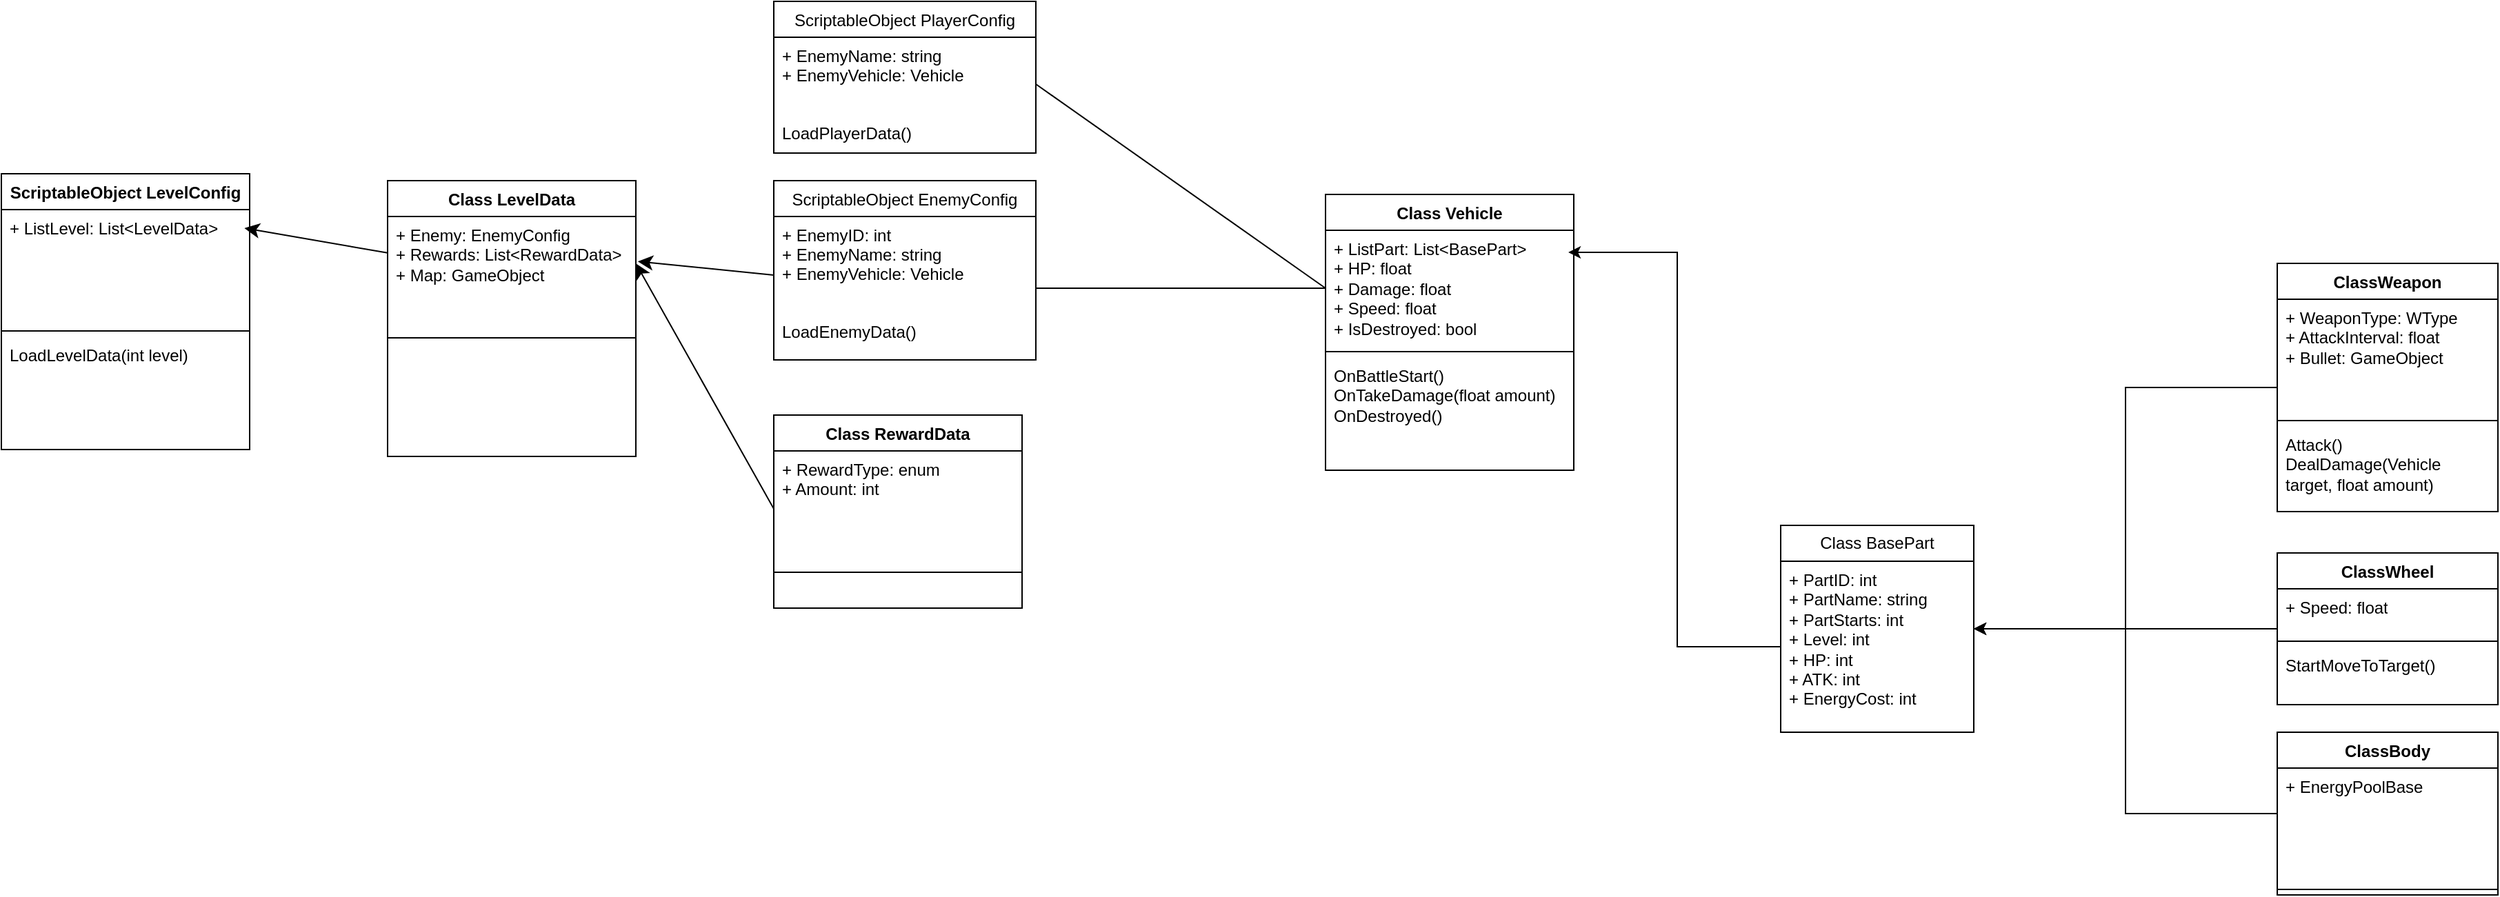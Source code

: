 <mxfile version="26.2.15">
  <diagram id="C5RBs43oDa-KdzZeNtuy" name="Page-1">
    <mxGraphModel dx="2432" dy="1032" grid="1" gridSize="10" guides="1" tooltips="1" connect="1" arrows="1" fold="1" page="1" pageScale="1" pageWidth="827" pageHeight="1169" math="0" shadow="0">
      <root>
        <mxCell id="WIyWlLk6GJQsqaUBKTNV-0" />
        <mxCell id="WIyWlLk6GJQsqaUBKTNV-1" parent="WIyWlLk6GJQsqaUBKTNV-0" />
        <mxCell id="vGl0djAeYZSiZAJhuoVe-0" value="ScriptableObject EnemyConfig" style="swimlane;fontStyle=0;align=center;verticalAlign=top;childLayout=stackLayout;horizontal=1;startSize=26;horizontalStack=0;resizeParent=1;resizeLast=0;collapsible=1;marginBottom=0;rounded=0;shadow=0;strokeWidth=1;" vertex="1" parent="WIyWlLk6GJQsqaUBKTNV-1">
          <mxGeometry x="180" y="590" width="190" height="130" as="geometry">
            <mxRectangle x="550" y="140" width="160" height="26" as="alternateBounds" />
          </mxGeometry>
        </mxCell>
        <mxCell id="vGl0djAeYZSiZAJhuoVe-1" value="+ EnemyID: int&#xa;+ EnemyName: string&#xa;+ EnemyVehicle: Vehicle&#xa;&#xa;&#xa;LoadEnemyData()" style="text;align=left;verticalAlign=top;spacingLeft=4;spacingRight=4;overflow=hidden;rotatable=0;points=[[0,0.5],[1,0.5]];portConstraint=eastwest;" vertex="1" parent="vGl0djAeYZSiZAJhuoVe-0">
          <mxGeometry y="26" width="190" height="104" as="geometry" />
        </mxCell>
        <mxCell id="vGl0djAeYZSiZAJhuoVe-9" value="Class BasePart" style="swimlane;fontStyle=0;childLayout=stackLayout;horizontal=1;startSize=26;fillColor=none;horizontalStack=0;resizeParent=1;resizeParentMax=0;resizeLast=0;collapsible=1;marginBottom=0;whiteSpace=wrap;html=1;" vertex="1" parent="WIyWlLk6GJQsqaUBKTNV-1">
          <mxGeometry x="910" y="840" width="140" height="150" as="geometry" />
        </mxCell>
        <mxCell id="vGl0djAeYZSiZAJhuoVe-10" value="+ PartID: int&lt;div&gt;+ PartName: string&lt;/div&gt;&lt;div&gt;+ PartStarts: int&lt;/div&gt;&lt;div&gt;+ Level: int&lt;/div&gt;&lt;div&gt;+ HP: int&lt;/div&gt;&lt;div&gt;+ ATK: int&lt;/div&gt;&lt;div&gt;+ EnergyCost: int&lt;/div&gt;" style="text;strokeColor=none;fillColor=none;align=left;verticalAlign=top;spacingLeft=4;spacingRight=4;overflow=hidden;rotatable=0;points=[[0,0.5],[1,0.5]];portConstraint=eastwest;whiteSpace=wrap;html=1;" vertex="1" parent="vGl0djAeYZSiZAJhuoVe-9">
          <mxGeometry y="26" width="140" height="124" as="geometry" />
        </mxCell>
        <mxCell id="vGl0djAeYZSiZAJhuoVe-11" style="edgeStyle=orthogonalEdgeStyle;rounded=0;orthogonalLoop=1;jettySize=auto;html=1;" edge="1" parent="WIyWlLk6GJQsqaUBKTNV-1" source="vGl0djAeYZSiZAJhuoVe-12" target="vGl0djAeYZSiZAJhuoVe-9">
          <mxGeometry relative="1" as="geometry">
            <mxPoint x="1140" y="910" as="targetPoint" />
            <Array as="points">
              <mxPoint x="1160" y="740" />
              <mxPoint x="1160" y="915" />
            </Array>
          </mxGeometry>
        </mxCell>
        <mxCell id="vGl0djAeYZSiZAJhuoVe-12" value="ClassWeapon" style="swimlane;fontStyle=1;align=center;verticalAlign=top;childLayout=stackLayout;horizontal=1;startSize=26;horizontalStack=0;resizeParent=1;resizeParentMax=0;resizeLast=0;collapsible=1;marginBottom=0;whiteSpace=wrap;html=1;" vertex="1" parent="WIyWlLk6GJQsqaUBKTNV-1">
          <mxGeometry x="1270" y="650" width="160" height="180" as="geometry" />
        </mxCell>
        <mxCell id="vGl0djAeYZSiZAJhuoVe-13" value="+ WeaponType: WType&lt;div&gt;+ AttackInterval: float&lt;/div&gt;&lt;div&gt;+ Bullet: GameObject&lt;/div&gt;" style="text;strokeColor=none;fillColor=none;align=left;verticalAlign=top;spacingLeft=4;spacingRight=4;overflow=hidden;rotatable=0;points=[[0,0.5],[1,0.5]];portConstraint=eastwest;whiteSpace=wrap;html=1;" vertex="1" parent="vGl0djAeYZSiZAJhuoVe-12">
          <mxGeometry y="26" width="160" height="84" as="geometry" />
        </mxCell>
        <mxCell id="vGl0djAeYZSiZAJhuoVe-14" value="" style="line;strokeWidth=1;fillColor=none;align=left;verticalAlign=middle;spacingTop=-1;spacingLeft=3;spacingRight=3;rotatable=0;labelPosition=right;points=[];portConstraint=eastwest;strokeColor=inherit;" vertex="1" parent="vGl0djAeYZSiZAJhuoVe-12">
          <mxGeometry y="110" width="160" height="8" as="geometry" />
        </mxCell>
        <mxCell id="vGl0djAeYZSiZAJhuoVe-15" value="Attack()&lt;div&gt;&lt;div&gt;DealDamage(Vehicle target, float amount)&lt;br&gt;&lt;div&gt;&lt;br&gt;&lt;/div&gt;&lt;/div&gt;&lt;/div&gt;" style="text;strokeColor=none;fillColor=none;align=left;verticalAlign=top;spacingLeft=4;spacingRight=4;overflow=hidden;rotatable=0;points=[[0,0.5],[1,0.5]];portConstraint=eastwest;whiteSpace=wrap;html=1;" vertex="1" parent="vGl0djAeYZSiZAJhuoVe-12">
          <mxGeometry y="118" width="160" height="62" as="geometry" />
        </mxCell>
        <mxCell id="vGl0djAeYZSiZAJhuoVe-16" value="Class Vehicle" style="swimlane;fontStyle=1;align=center;verticalAlign=top;childLayout=stackLayout;horizontal=1;startSize=26;horizontalStack=0;resizeParent=1;resizeParentMax=0;resizeLast=0;collapsible=1;marginBottom=0;whiteSpace=wrap;html=1;" vertex="1" parent="WIyWlLk6GJQsqaUBKTNV-1">
          <mxGeometry x="580" y="600" width="180" height="200" as="geometry" />
        </mxCell>
        <mxCell id="vGl0djAeYZSiZAJhuoVe-17" value="+ ListPart: List&amp;lt;BasePart&amp;gt;&lt;div&gt;+ HP: float&lt;/div&gt;&lt;div&gt;+ Damage: float&lt;/div&gt;&lt;div&gt;+ Speed: float&lt;/div&gt;&lt;div&gt;+ IsDestroyed: bool&lt;/div&gt;" style="text;strokeColor=none;fillColor=none;align=left;verticalAlign=top;spacingLeft=4;spacingRight=4;overflow=hidden;rotatable=0;points=[[0,0.5],[1,0.5]];portConstraint=eastwest;whiteSpace=wrap;html=1;" vertex="1" parent="vGl0djAeYZSiZAJhuoVe-16">
          <mxGeometry y="26" width="180" height="84" as="geometry" />
        </mxCell>
        <mxCell id="vGl0djAeYZSiZAJhuoVe-18" value="" style="line;strokeWidth=1;fillColor=none;align=left;verticalAlign=middle;spacingTop=-1;spacingLeft=3;spacingRight=3;rotatable=0;labelPosition=right;points=[];portConstraint=eastwest;strokeColor=inherit;" vertex="1" parent="vGl0djAeYZSiZAJhuoVe-16">
          <mxGeometry y="110" width="180" height="8" as="geometry" />
        </mxCell>
        <mxCell id="vGl0djAeYZSiZAJhuoVe-19" value="OnBattleStart()&lt;div&gt;OnTakeDamage(float amount)&lt;br&gt;&lt;div&gt;OnDestroyed()&lt;/div&gt;&lt;/div&gt;" style="text;strokeColor=none;fillColor=none;align=left;verticalAlign=top;spacingLeft=4;spacingRight=4;overflow=hidden;rotatable=0;points=[[0,0.5],[1,0.5]];portConstraint=eastwest;whiteSpace=wrap;html=1;" vertex="1" parent="vGl0djAeYZSiZAJhuoVe-16">
          <mxGeometry y="118" width="180" height="82" as="geometry" />
        </mxCell>
        <mxCell id="vGl0djAeYZSiZAJhuoVe-20" style="edgeStyle=orthogonalEdgeStyle;rounded=0;orthogonalLoop=1;jettySize=auto;html=1;" edge="1" parent="WIyWlLk6GJQsqaUBKTNV-1" source="vGl0djAeYZSiZAJhuoVe-21" target="vGl0djAeYZSiZAJhuoVe-9">
          <mxGeometry relative="1" as="geometry" />
        </mxCell>
        <mxCell id="vGl0djAeYZSiZAJhuoVe-21" value="ClassWheel" style="swimlane;fontStyle=1;align=center;verticalAlign=top;childLayout=stackLayout;horizontal=1;startSize=26;horizontalStack=0;resizeParent=1;resizeParentMax=0;resizeLast=0;collapsible=1;marginBottom=0;whiteSpace=wrap;html=1;" vertex="1" parent="WIyWlLk6GJQsqaUBKTNV-1">
          <mxGeometry x="1270" y="860" width="160" height="110" as="geometry" />
        </mxCell>
        <mxCell id="vGl0djAeYZSiZAJhuoVe-22" value="+ Speed: float" style="text;strokeColor=none;fillColor=none;align=left;verticalAlign=top;spacingLeft=4;spacingRight=4;overflow=hidden;rotatable=0;points=[[0,0.5],[1,0.5]];portConstraint=eastwest;whiteSpace=wrap;html=1;" vertex="1" parent="vGl0djAeYZSiZAJhuoVe-21">
          <mxGeometry y="26" width="160" height="34" as="geometry" />
        </mxCell>
        <mxCell id="vGl0djAeYZSiZAJhuoVe-23" value="" style="line;strokeWidth=1;fillColor=none;align=left;verticalAlign=middle;spacingTop=-1;spacingLeft=3;spacingRight=3;rotatable=0;labelPosition=right;points=[];portConstraint=eastwest;strokeColor=inherit;" vertex="1" parent="vGl0djAeYZSiZAJhuoVe-21">
          <mxGeometry y="60" width="160" height="8" as="geometry" />
        </mxCell>
        <mxCell id="vGl0djAeYZSiZAJhuoVe-24" value="&lt;div&gt;&lt;div&gt;&lt;div&gt;StartMoveToTarget()&lt;/div&gt;&lt;/div&gt;&lt;/div&gt;" style="text;strokeColor=none;fillColor=none;align=left;verticalAlign=top;spacingLeft=4;spacingRight=4;overflow=hidden;rotatable=0;points=[[0,0.5],[1,0.5]];portConstraint=eastwest;whiteSpace=wrap;html=1;" vertex="1" parent="vGl0djAeYZSiZAJhuoVe-21">
          <mxGeometry y="68" width="160" height="42" as="geometry" />
        </mxCell>
        <mxCell id="vGl0djAeYZSiZAJhuoVe-25" style="edgeStyle=orthogonalEdgeStyle;rounded=0;orthogonalLoop=1;jettySize=auto;html=1;" edge="1" parent="WIyWlLk6GJQsqaUBKTNV-1" source="vGl0djAeYZSiZAJhuoVe-26" target="vGl0djAeYZSiZAJhuoVe-9">
          <mxGeometry relative="1" as="geometry">
            <mxPoint x="1140" y="910" as="targetPoint" />
          </mxGeometry>
        </mxCell>
        <mxCell id="vGl0djAeYZSiZAJhuoVe-26" value="ClassBody" style="swimlane;fontStyle=1;align=center;verticalAlign=top;childLayout=stackLayout;horizontal=1;startSize=26;horizontalStack=0;resizeParent=1;resizeParentMax=0;resizeLast=0;collapsible=1;marginBottom=0;whiteSpace=wrap;html=1;" vertex="1" parent="WIyWlLk6GJQsqaUBKTNV-1">
          <mxGeometry x="1270" y="990" width="160" height="118" as="geometry" />
        </mxCell>
        <mxCell id="vGl0djAeYZSiZAJhuoVe-27" value="+ EnergyPoolBase" style="text;strokeColor=none;fillColor=none;align=left;verticalAlign=top;spacingLeft=4;spacingRight=4;overflow=hidden;rotatable=0;points=[[0,0.5],[1,0.5]];portConstraint=eastwest;whiteSpace=wrap;html=1;" vertex="1" parent="vGl0djAeYZSiZAJhuoVe-26">
          <mxGeometry y="26" width="160" height="84" as="geometry" />
        </mxCell>
        <mxCell id="vGl0djAeYZSiZAJhuoVe-28" value="" style="line;strokeWidth=1;fillColor=none;align=left;verticalAlign=middle;spacingTop=-1;spacingLeft=3;spacingRight=3;rotatable=0;labelPosition=right;points=[];portConstraint=eastwest;strokeColor=inherit;" vertex="1" parent="vGl0djAeYZSiZAJhuoVe-26">
          <mxGeometry y="110" width="160" height="8" as="geometry" />
        </mxCell>
        <mxCell id="vGl0djAeYZSiZAJhuoVe-29" style="edgeStyle=orthogonalEdgeStyle;rounded=0;orthogonalLoop=1;jettySize=auto;html=1;entryX=0.978;entryY=0.19;entryDx=0;entryDy=0;entryPerimeter=0;" edge="1" parent="WIyWlLk6GJQsqaUBKTNV-1" source="vGl0djAeYZSiZAJhuoVe-10" target="vGl0djAeYZSiZAJhuoVe-17">
          <mxGeometry relative="1" as="geometry" />
        </mxCell>
        <mxCell id="vGl0djAeYZSiZAJhuoVe-30" style="edgeStyle=none;curved=1;rounded=0;orthogonalLoop=1;jettySize=auto;html=1;entryX=1;entryY=0.5;entryDx=0;entryDy=0;fontSize=12;startSize=8;endSize=8;exitX=0;exitY=0.5;exitDx=0;exitDy=0;strokeColor=default;startArrow=none;startFill=0;endArrow=none;" edge="1" parent="WIyWlLk6GJQsqaUBKTNV-1" source="vGl0djAeYZSiZAJhuoVe-17" target="vGl0djAeYZSiZAJhuoVe-1">
          <mxGeometry relative="1" as="geometry" />
        </mxCell>
        <mxCell id="vGl0djAeYZSiZAJhuoVe-31" value="ScriptableObject PlayerConfig" style="swimlane;fontStyle=0;align=center;verticalAlign=top;childLayout=stackLayout;horizontal=1;startSize=26;horizontalStack=0;resizeParent=1;resizeLast=0;collapsible=1;marginBottom=0;rounded=0;shadow=0;strokeWidth=1;" vertex="1" parent="WIyWlLk6GJQsqaUBKTNV-1">
          <mxGeometry x="180" y="460" width="190" height="110" as="geometry">
            <mxRectangle x="550" y="140" width="160" height="26" as="alternateBounds" />
          </mxGeometry>
        </mxCell>
        <mxCell id="vGl0djAeYZSiZAJhuoVe-32" value="+ EnemyName: string&#xa;+ EnemyVehicle: Vehicle&#xa;&#xa;&#xa;LoadPlayerData()" style="text;align=left;verticalAlign=top;spacingLeft=4;spacingRight=4;overflow=hidden;rotatable=0;points=[[0,0.5],[1,0.5]];portConstraint=eastwest;" vertex="1" parent="vGl0djAeYZSiZAJhuoVe-31">
          <mxGeometry y="26" width="190" height="84" as="geometry" />
        </mxCell>
        <mxCell id="vGl0djAeYZSiZAJhuoVe-36" style="edgeStyle=none;curved=1;rounded=0;orthogonalLoop=1;jettySize=auto;html=1;fontSize=12;startSize=8;endSize=8;exitX=0;exitY=0.5;exitDx=0;exitDy=0;endArrow=none;startFill=0;" edge="1" parent="WIyWlLk6GJQsqaUBKTNV-1" source="vGl0djAeYZSiZAJhuoVe-17">
          <mxGeometry relative="1" as="geometry">
            <mxPoint x="370" y="520" as="targetPoint" />
          </mxGeometry>
        </mxCell>
        <mxCell id="vGl0djAeYZSiZAJhuoVe-38" value="ScriptableObject LevelConfig" style="swimlane;fontStyle=1;align=center;verticalAlign=top;childLayout=stackLayout;horizontal=1;startSize=26;horizontalStack=0;resizeParent=1;resizeParentMax=0;resizeLast=0;collapsible=1;marginBottom=0;whiteSpace=wrap;html=1;" vertex="1" parent="WIyWlLk6GJQsqaUBKTNV-1">
          <mxGeometry x="-380" y="585" width="180" height="200" as="geometry" />
        </mxCell>
        <mxCell id="vGl0djAeYZSiZAJhuoVe-39" value="+ ListLevel: List&amp;lt;LevelData&amp;gt;" style="text;strokeColor=none;fillColor=none;align=left;verticalAlign=top;spacingLeft=4;spacingRight=4;overflow=hidden;rotatable=0;points=[[0,0.5],[1,0.5]];portConstraint=eastwest;whiteSpace=wrap;html=1;" vertex="1" parent="vGl0djAeYZSiZAJhuoVe-38">
          <mxGeometry y="26" width="180" height="84" as="geometry" />
        </mxCell>
        <mxCell id="vGl0djAeYZSiZAJhuoVe-40" value="" style="line;strokeWidth=1;fillColor=none;align=left;verticalAlign=middle;spacingTop=-1;spacingLeft=3;spacingRight=3;rotatable=0;labelPosition=right;points=[];portConstraint=eastwest;strokeColor=inherit;" vertex="1" parent="vGl0djAeYZSiZAJhuoVe-38">
          <mxGeometry y="110" width="180" height="8" as="geometry" />
        </mxCell>
        <mxCell id="vGl0djAeYZSiZAJhuoVe-41" value="LoadLevelData(int level)" style="text;strokeColor=none;fillColor=none;align=left;verticalAlign=top;spacingLeft=4;spacingRight=4;overflow=hidden;rotatable=0;points=[[0,0.5],[1,0.5]];portConstraint=eastwest;whiteSpace=wrap;html=1;" vertex="1" parent="vGl0djAeYZSiZAJhuoVe-38">
          <mxGeometry y="118" width="180" height="82" as="geometry" />
        </mxCell>
        <mxCell id="vGl0djAeYZSiZAJhuoVe-63" value="Class LevelData" style="swimlane;fontStyle=1;align=center;verticalAlign=top;childLayout=stackLayout;horizontal=1;startSize=26;horizontalStack=0;resizeParent=1;resizeParentMax=0;resizeLast=0;collapsible=1;marginBottom=0;whiteSpace=wrap;html=1;" vertex="1" parent="WIyWlLk6GJQsqaUBKTNV-1">
          <mxGeometry x="-100" y="590" width="180" height="200" as="geometry" />
        </mxCell>
        <mxCell id="vGl0djAeYZSiZAJhuoVe-64" value="+ Enemy: EnemyConfig&lt;div&gt;+ Rewards: List&amp;lt;RewardData&amp;gt;&lt;/div&gt;&lt;div&gt;+ Map: GameObject&lt;/div&gt;" style="text;strokeColor=none;fillColor=none;align=left;verticalAlign=top;spacingLeft=4;spacingRight=4;overflow=hidden;rotatable=0;points=[[0,0.5],[1,0.5]];portConstraint=eastwest;whiteSpace=wrap;html=1;" vertex="1" parent="vGl0djAeYZSiZAJhuoVe-63">
          <mxGeometry y="26" width="180" height="84" as="geometry" />
        </mxCell>
        <mxCell id="vGl0djAeYZSiZAJhuoVe-65" value="" style="line;strokeWidth=1;fillColor=none;align=left;verticalAlign=middle;spacingTop=-1;spacingLeft=3;spacingRight=3;rotatable=0;labelPosition=right;points=[];portConstraint=eastwest;strokeColor=inherit;" vertex="1" parent="vGl0djAeYZSiZAJhuoVe-63">
          <mxGeometry y="110" width="180" height="8" as="geometry" />
        </mxCell>
        <mxCell id="vGl0djAeYZSiZAJhuoVe-66" value="&amp;nbsp;" style="text;strokeColor=none;fillColor=none;align=left;verticalAlign=top;spacingLeft=4;spacingRight=4;overflow=hidden;rotatable=0;points=[[0,0.5],[1,0.5]];portConstraint=eastwest;whiteSpace=wrap;html=1;" vertex="1" parent="vGl0djAeYZSiZAJhuoVe-63">
          <mxGeometry y="118" width="180" height="82" as="geometry" />
        </mxCell>
        <mxCell id="vGl0djAeYZSiZAJhuoVe-67" style="edgeStyle=none;curved=1;rounded=0;orthogonalLoop=1;jettySize=auto;html=1;entryX=1.008;entryY=0.388;entryDx=0;entryDy=0;entryPerimeter=0;fontSize=12;startSize=8;endSize=8;" edge="1" parent="WIyWlLk6GJQsqaUBKTNV-1" source="vGl0djAeYZSiZAJhuoVe-1" target="vGl0djAeYZSiZAJhuoVe-64">
          <mxGeometry relative="1" as="geometry" />
        </mxCell>
        <mxCell id="vGl0djAeYZSiZAJhuoVe-68" style="edgeStyle=none;curved=1;rounded=0;orthogonalLoop=1;jettySize=auto;html=1;entryX=0.979;entryY=0.16;entryDx=0;entryDy=0;entryPerimeter=0;fontSize=12;startSize=8;endSize=8;" edge="1" parent="WIyWlLk6GJQsqaUBKTNV-1" source="vGl0djAeYZSiZAJhuoVe-64" target="vGl0djAeYZSiZAJhuoVe-39">
          <mxGeometry relative="1" as="geometry" />
        </mxCell>
        <mxCell id="vGl0djAeYZSiZAJhuoVe-69" value="Class RewardData" style="swimlane;fontStyle=1;align=center;verticalAlign=top;childLayout=stackLayout;horizontal=1;startSize=26;horizontalStack=0;resizeParent=1;resizeParentMax=0;resizeLast=0;collapsible=1;marginBottom=0;whiteSpace=wrap;html=1;" vertex="1" parent="WIyWlLk6GJQsqaUBKTNV-1">
          <mxGeometry x="180" y="760" width="180" height="140" as="geometry" />
        </mxCell>
        <mxCell id="vGl0djAeYZSiZAJhuoVe-70" value="+ RewardType: enum&lt;div&gt;+ Amount: int&lt;/div&gt;" style="text;strokeColor=none;fillColor=none;align=left;verticalAlign=top;spacingLeft=4;spacingRight=4;overflow=hidden;rotatable=0;points=[[0,0.5],[1,0.5]];portConstraint=eastwest;whiteSpace=wrap;html=1;" vertex="1" parent="vGl0djAeYZSiZAJhuoVe-69">
          <mxGeometry y="26" width="180" height="84" as="geometry" />
        </mxCell>
        <mxCell id="vGl0djAeYZSiZAJhuoVe-71" value="" style="line;strokeWidth=1;fillColor=none;align=left;verticalAlign=middle;spacingTop=-1;spacingLeft=3;spacingRight=3;rotatable=0;labelPosition=right;points=[];portConstraint=eastwest;strokeColor=inherit;" vertex="1" parent="vGl0djAeYZSiZAJhuoVe-69">
          <mxGeometry y="110" width="180" height="8" as="geometry" />
        </mxCell>
        <mxCell id="vGl0djAeYZSiZAJhuoVe-72" value="&amp;nbsp;" style="text;strokeColor=none;fillColor=none;align=left;verticalAlign=top;spacingLeft=4;spacingRight=4;overflow=hidden;rotatable=0;points=[[0,0.5],[1,0.5]];portConstraint=eastwest;whiteSpace=wrap;html=1;" vertex="1" parent="vGl0djAeYZSiZAJhuoVe-69">
          <mxGeometry y="118" width="180" height="22" as="geometry" />
        </mxCell>
        <mxCell id="vGl0djAeYZSiZAJhuoVe-73" style="edgeStyle=none;curved=1;rounded=0;orthogonalLoop=1;jettySize=auto;html=1;entryX=1;entryY=0.405;entryDx=0;entryDy=0;entryPerimeter=0;fontSize=12;startSize=8;endSize=8;exitX=0;exitY=0.5;exitDx=0;exitDy=0;" edge="1" parent="WIyWlLk6GJQsqaUBKTNV-1" source="vGl0djAeYZSiZAJhuoVe-70" target="vGl0djAeYZSiZAJhuoVe-64">
          <mxGeometry relative="1" as="geometry" />
        </mxCell>
      </root>
    </mxGraphModel>
  </diagram>
</mxfile>
